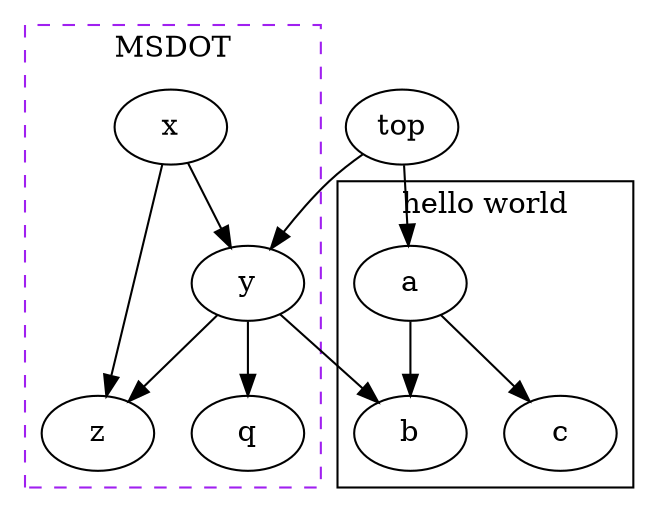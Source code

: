 digraph G {
	node [label="\N"];
	subgraph cluster_0 {
		graph [label="hello world"];
		graph [color=hot_pink];
		a
		b
		c
		a -> b
		a -> c
	}
	subgraph cluster_1 {
		graph [label=MSDOT];
		graph [color=purple];
		graph [style=dashed];
		x
		y
		z
		q
		x -> y
		x -> z
		y -> z
		y -> q
	}
	top
	top -> a
	top -> y
	y -> b
}
